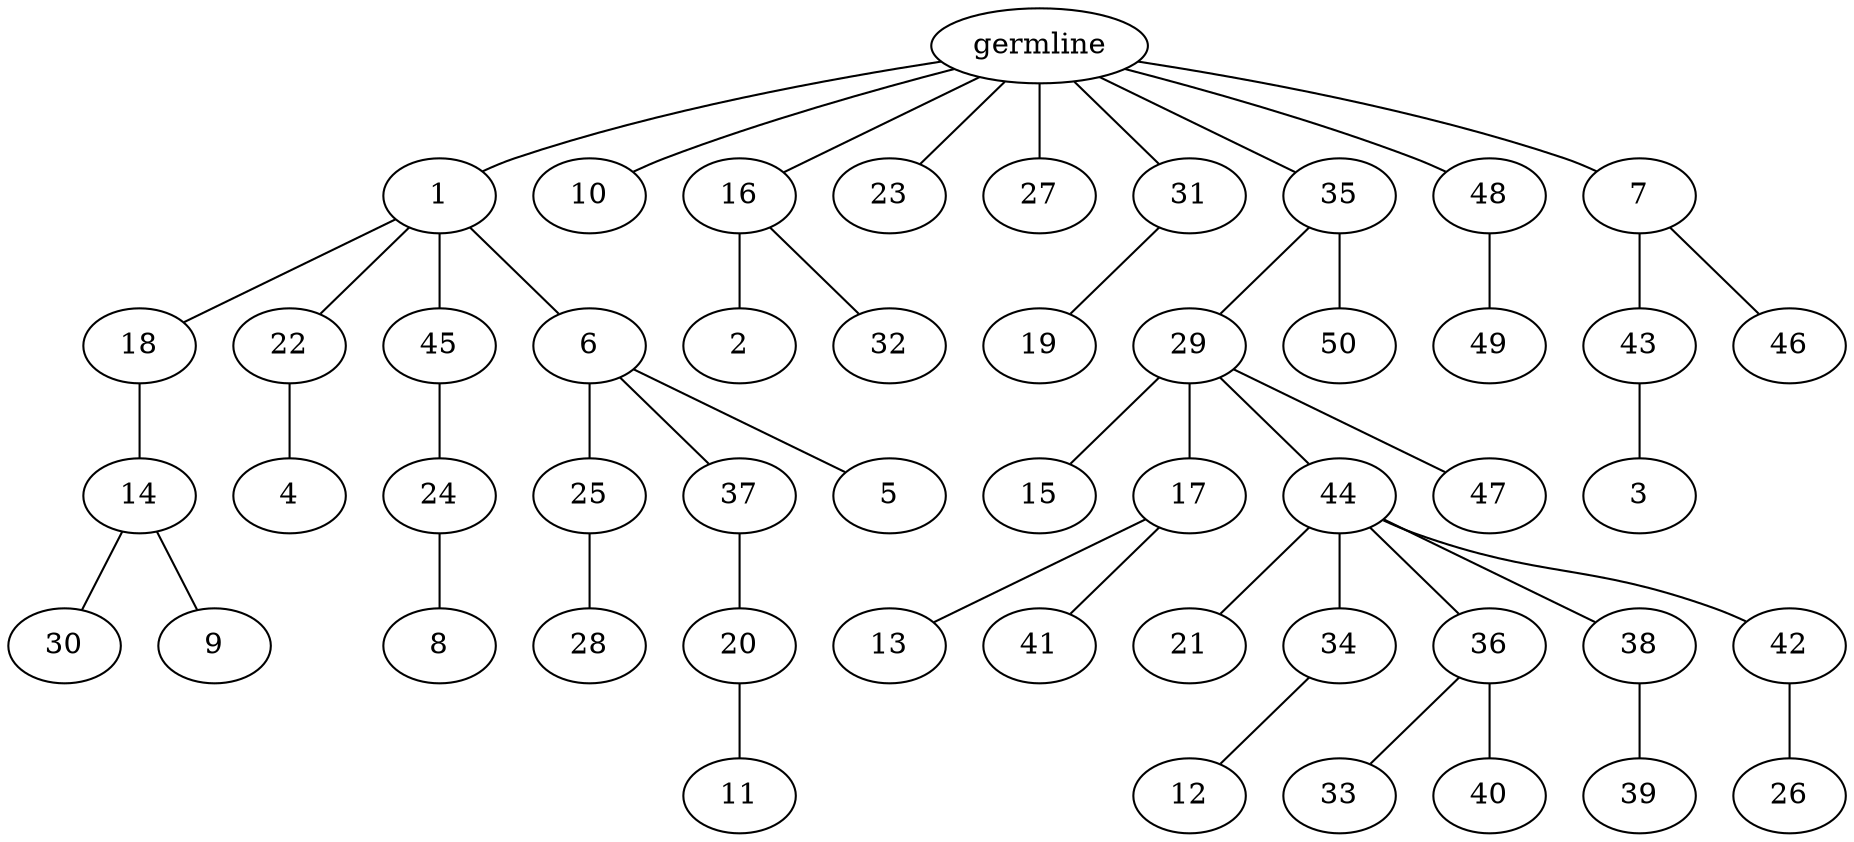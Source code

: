 graph tree {
    "140133965762272" [label="germline"];
    "140133965960480" [label="1"];
    "140133965961152" [label="18"];
    "140133965961392" [label="14"];
    "140133965961824" [label="30"];
    "140133965961632" [label="9"];
    "140133965962064" [label="22"];
    "140133965962352" [label="4"];
    "140133965962448" [label="45"];
    "140133965962112" [label="24"];
    "140133965121280" [label="8"];
    "140133965962832" [label="6"];
    "140133965962544" [label="25"];
    "140133965962688" [label="28"];
    "140133965962736" [label="37"];
    "140133965963072" [label="20"];
    "140133965824208" [label="11"];
    "140133965962592" [label="5"];
    "140133965963216" [label="10"];
    "140133965960624" [label="16"];
    "140133965824592" [label="2"];
    "140133965824832" [label="32"];
    "140133965963024" [label="23"];
    "140133965825312" [label="27"];
    "140133965825600" [label="31"];
    "140133965825024" [label="19"];
    "140133965825792" [label="35"];
    "140133965825648" [label="29"];
    "140133965825744" [label="15"];
    "140133965825552" [label="17"];
    "140133965825840" [label="13"];
    "140133965826224" [label="41"];
    "140133965827184" [label="44"];
    "140133965826656" [label="21"];
    "140133965826416" [label="34"];
    "140133965826800" [label="12"];
    "140133965827760" [label="36"];
    "140133965827280" [label="33"];
    "140133965826848" [label="40"];
    "140133965826560" [label="38"];
    "140133965827520" [label="39"];
    "140133965827808" [label="42"];
    "140133963242752" [label="26"];
    "140133965828048" [label="47"];
    "140133965825696" [label="50"];
    "140133965824688" [label="48"];
    "140133963241072" [label="49"];
    "140133965827568" [label="7"];
    "140133963241216" [label="43"];
    "140133963240880" [label="3"];
    "140133963240016" [label="46"];
    "140133965762272" -- "140133965960480";
    "140133965762272" -- "140133965963216";
    "140133965762272" -- "140133965960624";
    "140133965762272" -- "140133965963024";
    "140133965762272" -- "140133965825312";
    "140133965762272" -- "140133965825600";
    "140133965762272" -- "140133965825792";
    "140133965762272" -- "140133965824688";
    "140133965762272" -- "140133965827568";
    "140133965960480" -- "140133965961152";
    "140133965960480" -- "140133965962064";
    "140133965960480" -- "140133965962448";
    "140133965960480" -- "140133965962832";
    "140133965961152" -- "140133965961392";
    "140133965961392" -- "140133965961824";
    "140133965961392" -- "140133965961632";
    "140133965962064" -- "140133965962352";
    "140133965962448" -- "140133965962112";
    "140133965962112" -- "140133965121280";
    "140133965962832" -- "140133965962544";
    "140133965962832" -- "140133965962736";
    "140133965962832" -- "140133965962592";
    "140133965962544" -- "140133965962688";
    "140133965962736" -- "140133965963072";
    "140133965963072" -- "140133965824208";
    "140133965960624" -- "140133965824592";
    "140133965960624" -- "140133965824832";
    "140133965825600" -- "140133965825024";
    "140133965825792" -- "140133965825648";
    "140133965825792" -- "140133965825696";
    "140133965825648" -- "140133965825744";
    "140133965825648" -- "140133965825552";
    "140133965825648" -- "140133965827184";
    "140133965825648" -- "140133965828048";
    "140133965825552" -- "140133965825840";
    "140133965825552" -- "140133965826224";
    "140133965827184" -- "140133965826656";
    "140133965827184" -- "140133965826416";
    "140133965827184" -- "140133965827760";
    "140133965827184" -- "140133965826560";
    "140133965827184" -- "140133965827808";
    "140133965826416" -- "140133965826800";
    "140133965827760" -- "140133965827280";
    "140133965827760" -- "140133965826848";
    "140133965826560" -- "140133965827520";
    "140133965827808" -- "140133963242752";
    "140133965824688" -- "140133963241072";
    "140133965827568" -- "140133963241216";
    "140133965827568" -- "140133963240016";
    "140133963241216" -- "140133963240880";
}
